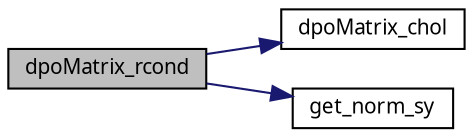 digraph G
{
  edge [fontname="FreeSans.ttf",fontsize=10,labelfontname="FreeSans.ttf",labelfontsize=10];
  node [fontname="FreeSans.ttf",fontsize=10,shape=record];
  rankdir=LR;
  Node1 [label="dpoMatrix_rcond",height=0.2,width=0.4,color="black", fillcolor="grey75", style="filled" fontcolor="black"];
  Node1 -> Node2 [color="midnightblue",fontsize=10,style="solid",fontname="FreeSans.ttf"];
  Node2 [label="dpoMatrix_chol",height=0.2,width=0.4,color="black", fillcolor="white", style="filled",URL="$dpoMatrix_8c.html#a951f7c9871735266da55e7d92a6ae58"];
  Node1 -> Node3 [color="midnightblue",fontsize=10,style="solid",fontname="FreeSans.ttf"];
  Node3 [label="get_norm_sy",height=0.2,width=0.4,color="black", fillcolor="white", style="filled",URL="$dpoMatrix_8h.html#886569af93c91d1856c961323c5d6bce"];
}
